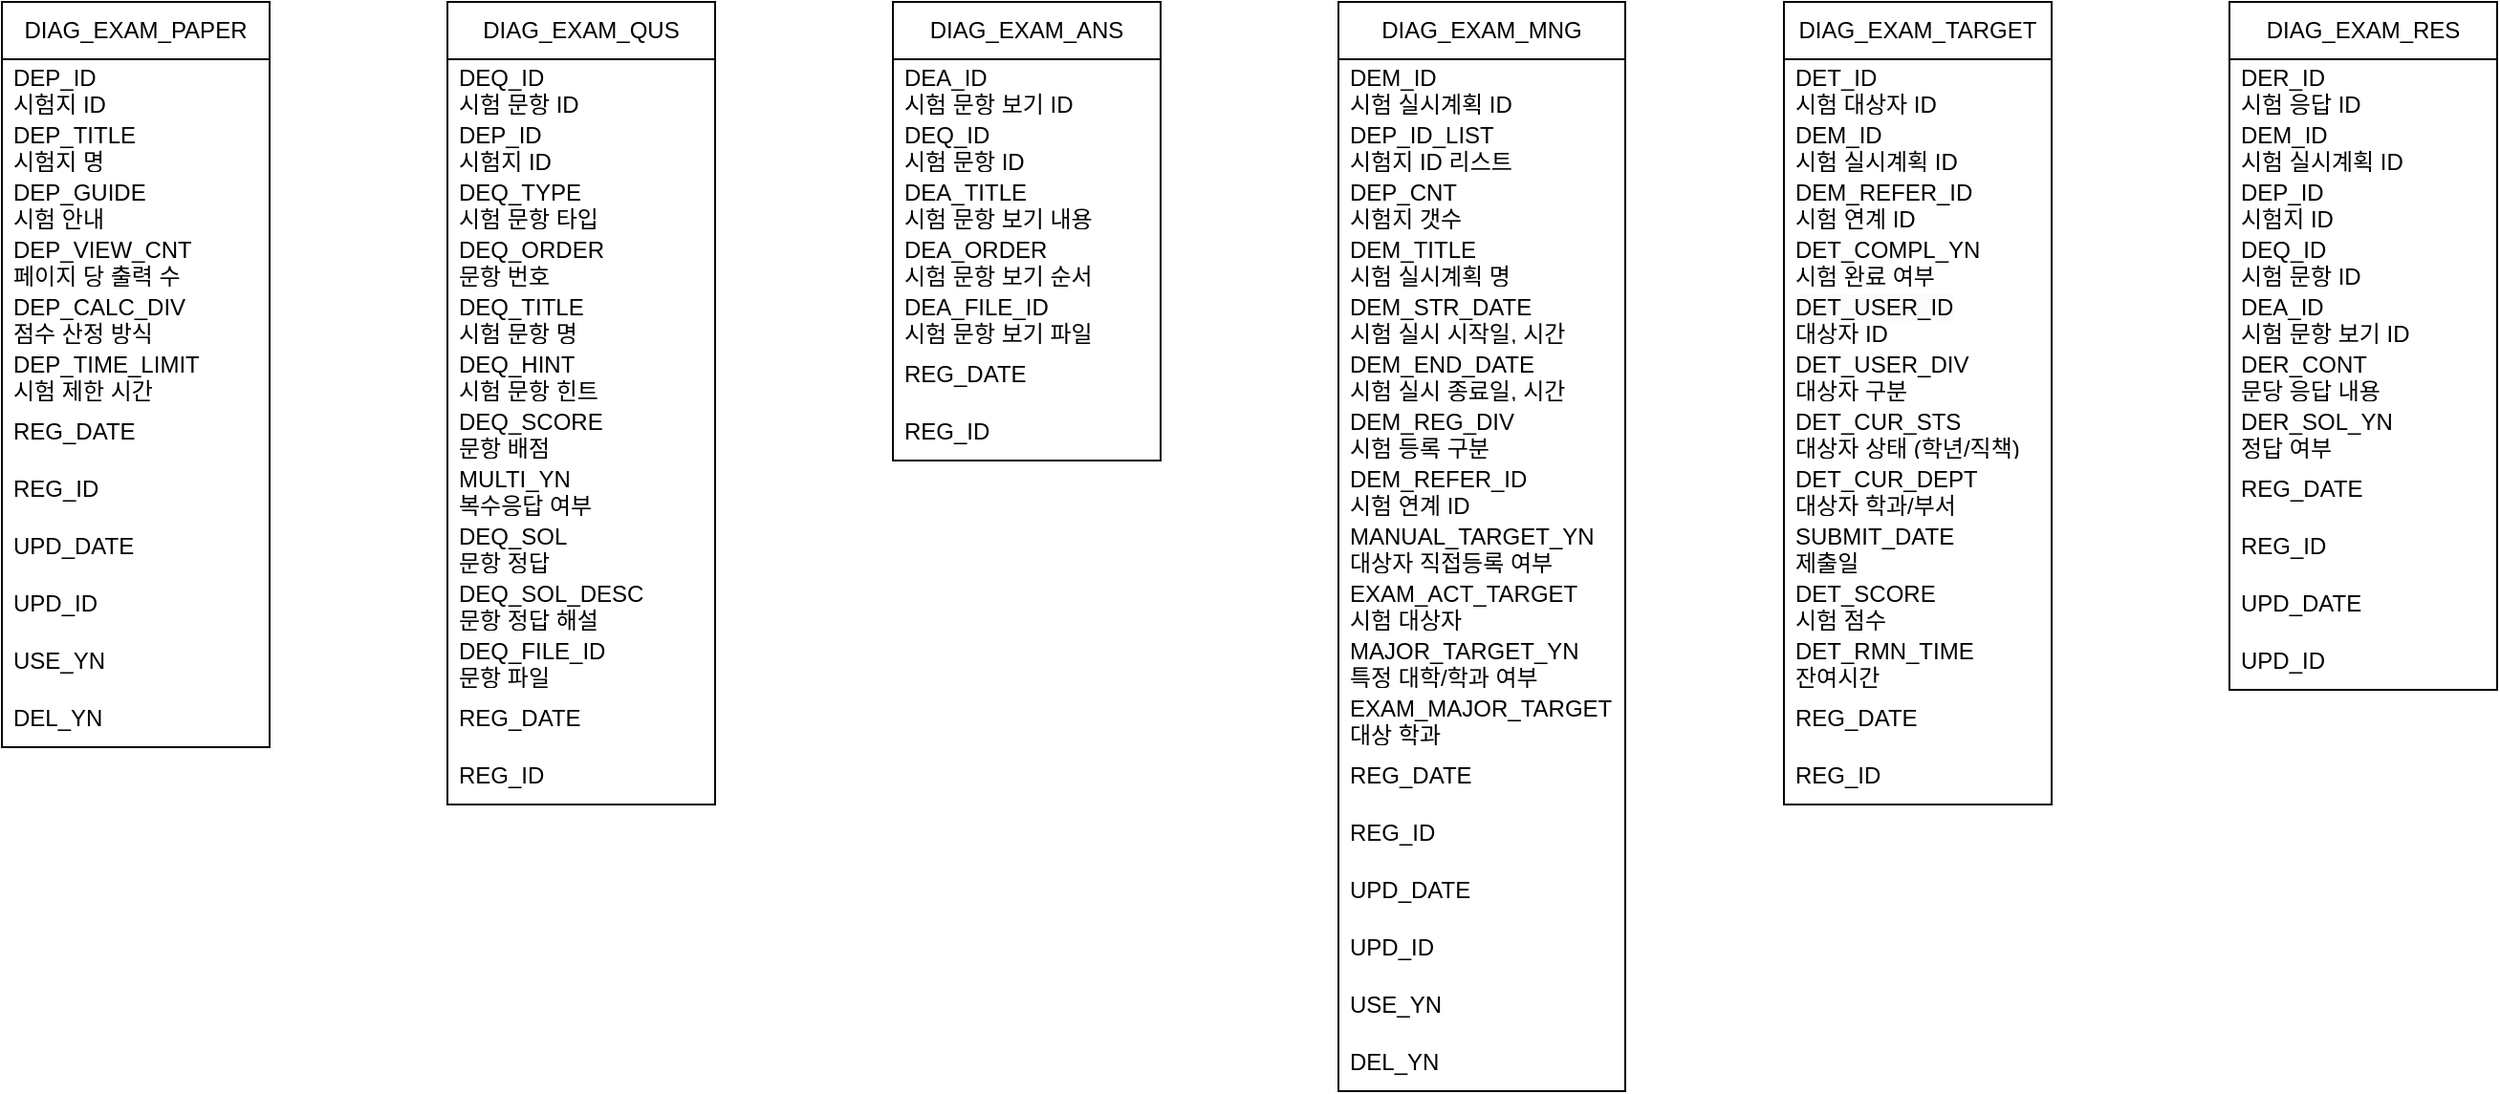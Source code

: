 <mxfile version="24.6.2" type="github">
  <diagram id="C5RBs43oDa-KdzZeNtuy" name="Page-1">
    <mxGraphModel dx="1434" dy="738" grid="1" gridSize="10" guides="1" tooltips="1" connect="1" arrows="1" fold="1" page="1" pageScale="1" pageWidth="1654" pageHeight="1169" math="0" shadow="0">
      <root>
        <mxCell id="WIyWlLk6GJQsqaUBKTNV-0" />
        <mxCell id="WIyWlLk6GJQsqaUBKTNV-1" parent="WIyWlLk6GJQsqaUBKTNV-0" />
        <mxCell id="U3-9mcuJXix0QmTqWsMh-13" value="DIAG_EXAM_PAPER" style="swimlane;fontStyle=0;childLayout=stackLayout;horizontal=1;startSize=30;horizontalStack=0;resizeParent=1;resizeParentMax=0;resizeLast=0;collapsible=1;marginBottom=0;whiteSpace=wrap;html=1;" vertex="1" parent="WIyWlLk6GJQsqaUBKTNV-1">
          <mxGeometry x="80" y="80" width="140" height="390" as="geometry">
            <mxRectangle x="80" y="80" width="160" height="30" as="alternateBounds" />
          </mxGeometry>
        </mxCell>
        <mxCell id="U3-9mcuJXix0QmTqWsMh-14" value="DEP_ID&lt;br&gt;시험지 ID" style="text;strokeColor=none;fillColor=none;align=left;verticalAlign=middle;spacingLeft=4;spacingRight=4;overflow=hidden;points=[[0,0.5],[1,0.5]];portConstraint=eastwest;rotatable=0;whiteSpace=wrap;html=1;" vertex="1" parent="U3-9mcuJXix0QmTqWsMh-13">
          <mxGeometry y="30" width="140" height="30" as="geometry" />
        </mxCell>
        <mxCell id="U3-9mcuJXix0QmTqWsMh-15" value="DEP_TITLE&lt;div&gt;시험지 명&lt;/div&gt;" style="text;strokeColor=none;fillColor=none;align=left;verticalAlign=middle;spacingLeft=4;spacingRight=4;overflow=hidden;points=[[0,0.5],[1,0.5]];portConstraint=eastwest;rotatable=0;whiteSpace=wrap;html=1;" vertex="1" parent="U3-9mcuJXix0QmTqWsMh-13">
          <mxGeometry y="60" width="140" height="30" as="geometry" />
        </mxCell>
        <mxCell id="U3-9mcuJXix0QmTqWsMh-16" value="DEP_GUIDE&lt;div&gt;시험 안내&lt;/div&gt;" style="text;strokeColor=none;fillColor=none;align=left;verticalAlign=middle;spacingLeft=4;spacingRight=4;overflow=hidden;points=[[0,0.5],[1,0.5]];portConstraint=eastwest;rotatable=0;whiteSpace=wrap;html=1;" vertex="1" parent="U3-9mcuJXix0QmTqWsMh-13">
          <mxGeometry y="90" width="140" height="30" as="geometry" />
        </mxCell>
        <mxCell id="U3-9mcuJXix0QmTqWsMh-44" value="DEP_VIEW_CNT&lt;div&gt;페이지 당 출력 수&lt;/div&gt;" style="text;strokeColor=none;fillColor=none;align=left;verticalAlign=middle;spacingLeft=4;spacingRight=4;overflow=hidden;points=[[0,0.5],[1,0.5]];portConstraint=eastwest;rotatable=0;whiteSpace=wrap;html=1;" vertex="1" parent="U3-9mcuJXix0QmTqWsMh-13">
          <mxGeometry y="120" width="140" height="30" as="geometry" />
        </mxCell>
        <mxCell id="U3-9mcuJXix0QmTqWsMh-43" value="DEP_CALC_DIV&lt;div&gt;점수 산정 방식&lt;/div&gt;" style="text;strokeColor=none;fillColor=none;align=left;verticalAlign=middle;spacingLeft=4;spacingRight=4;overflow=hidden;points=[[0,0.5],[1,0.5]];portConstraint=eastwest;rotatable=0;whiteSpace=wrap;html=1;" vertex="1" parent="U3-9mcuJXix0QmTqWsMh-13">
          <mxGeometry y="150" width="140" height="30" as="geometry" />
        </mxCell>
        <mxCell id="U3-9mcuJXix0QmTqWsMh-42" value="DEP_TIME_LIMIT&lt;br&gt;시험 제한 시간" style="text;strokeColor=none;fillColor=none;align=left;verticalAlign=middle;spacingLeft=4;spacingRight=4;overflow=hidden;points=[[0,0.5],[1,0.5]];portConstraint=eastwest;rotatable=0;whiteSpace=wrap;html=1;" vertex="1" parent="U3-9mcuJXix0QmTqWsMh-13">
          <mxGeometry y="180" width="140" height="30" as="geometry" />
        </mxCell>
        <mxCell id="U3-9mcuJXix0QmTqWsMh-63" value="REG_DATE" style="text;strokeColor=none;fillColor=none;align=left;verticalAlign=middle;spacingLeft=4;spacingRight=4;overflow=hidden;points=[[0,0.5],[1,0.5]];portConstraint=eastwest;rotatable=0;whiteSpace=wrap;html=1;" vertex="1" parent="U3-9mcuJXix0QmTqWsMh-13">
          <mxGeometry y="210" width="140" height="30" as="geometry" />
        </mxCell>
        <mxCell id="U3-9mcuJXix0QmTqWsMh-62" value="REG_ID" style="text;strokeColor=none;fillColor=none;align=left;verticalAlign=middle;spacingLeft=4;spacingRight=4;overflow=hidden;points=[[0,0.5],[1,0.5]];portConstraint=eastwest;rotatable=0;whiteSpace=wrap;html=1;" vertex="1" parent="U3-9mcuJXix0QmTqWsMh-13">
          <mxGeometry y="240" width="140" height="30" as="geometry" />
        </mxCell>
        <mxCell id="U3-9mcuJXix0QmTqWsMh-61" value="UPD_DATE" style="text;strokeColor=none;fillColor=none;align=left;verticalAlign=middle;spacingLeft=4;spacingRight=4;overflow=hidden;points=[[0,0.5],[1,0.5]];portConstraint=eastwest;rotatable=0;whiteSpace=wrap;html=1;" vertex="1" parent="U3-9mcuJXix0QmTqWsMh-13">
          <mxGeometry y="270" width="140" height="30" as="geometry" />
        </mxCell>
        <mxCell id="U3-9mcuJXix0QmTqWsMh-41" value="UPD_ID" style="text;strokeColor=none;fillColor=none;align=left;verticalAlign=middle;spacingLeft=4;spacingRight=4;overflow=hidden;points=[[0,0.5],[1,0.5]];portConstraint=eastwest;rotatable=0;whiteSpace=wrap;html=1;" vertex="1" parent="U3-9mcuJXix0QmTqWsMh-13">
          <mxGeometry y="300" width="140" height="30" as="geometry" />
        </mxCell>
        <mxCell id="U3-9mcuJXix0QmTqWsMh-65" value="USE_YN" style="text;strokeColor=none;fillColor=none;align=left;verticalAlign=middle;spacingLeft=4;spacingRight=4;overflow=hidden;points=[[0,0.5],[1,0.5]];portConstraint=eastwest;rotatable=0;whiteSpace=wrap;html=1;" vertex="1" parent="U3-9mcuJXix0QmTqWsMh-13">
          <mxGeometry y="330" width="140" height="30" as="geometry" />
        </mxCell>
        <mxCell id="U3-9mcuJXix0QmTqWsMh-64" value="DEL_YN" style="text;strokeColor=none;fillColor=none;align=left;verticalAlign=middle;spacingLeft=4;spacingRight=4;overflow=hidden;points=[[0,0.5],[1,0.5]];portConstraint=eastwest;rotatable=0;whiteSpace=wrap;html=1;" vertex="1" parent="U3-9mcuJXix0QmTqWsMh-13">
          <mxGeometry y="360" width="140" height="30" as="geometry" />
        </mxCell>
        <mxCell id="U3-9mcuJXix0QmTqWsMh-17" value="DIAG_EXAM_QUS" style="swimlane;fontStyle=0;childLayout=stackLayout;horizontal=1;startSize=30;horizontalStack=0;resizeParent=1;resizeParentMax=0;resizeLast=0;collapsible=1;marginBottom=0;whiteSpace=wrap;html=1;" vertex="1" parent="WIyWlLk6GJQsqaUBKTNV-1">
          <mxGeometry x="313" y="80" width="140" height="420" as="geometry">
            <mxRectangle x="313" y="80" width="140" height="30" as="alternateBounds" />
          </mxGeometry>
        </mxCell>
        <mxCell id="U3-9mcuJXix0QmTqWsMh-18" value="DEQ_ID&lt;div&gt;시험 문항 ID&lt;/div&gt;" style="text;strokeColor=none;fillColor=none;align=left;verticalAlign=middle;spacingLeft=4;spacingRight=4;overflow=hidden;points=[[0,0.5],[1,0.5]];portConstraint=eastwest;rotatable=0;whiteSpace=wrap;html=1;" vertex="1" parent="U3-9mcuJXix0QmTqWsMh-17">
          <mxGeometry y="30" width="140" height="30" as="geometry" />
        </mxCell>
        <mxCell id="U3-9mcuJXix0QmTqWsMh-66" value="DEP_ID&lt;br&gt;시험지 ID" style="text;strokeColor=none;fillColor=none;align=left;verticalAlign=middle;spacingLeft=4;spacingRight=4;overflow=hidden;points=[[0,0.5],[1,0.5]];portConstraint=eastwest;rotatable=0;whiteSpace=wrap;html=1;" vertex="1" parent="U3-9mcuJXix0QmTqWsMh-17">
          <mxGeometry y="60" width="140" height="30" as="geometry" />
        </mxCell>
        <mxCell id="U3-9mcuJXix0QmTqWsMh-67" value="DEQ_TYPE&lt;div&gt;시험 문항 타입&lt;/div&gt;" style="text;strokeColor=none;fillColor=none;align=left;verticalAlign=middle;spacingLeft=4;spacingRight=4;overflow=hidden;points=[[0,0.5],[1,0.5]];portConstraint=eastwest;rotatable=0;whiteSpace=wrap;html=1;" vertex="1" parent="U3-9mcuJXix0QmTqWsMh-17">
          <mxGeometry y="90" width="140" height="30" as="geometry" />
        </mxCell>
        <mxCell id="U3-9mcuJXix0QmTqWsMh-70" value="DEQ_ORDER&lt;div&gt;문항 번호&lt;/div&gt;" style="text;strokeColor=none;fillColor=none;align=left;verticalAlign=middle;spacingLeft=4;spacingRight=4;overflow=hidden;points=[[0,0.5],[1,0.5]];portConstraint=eastwest;rotatable=0;whiteSpace=wrap;html=1;" vertex="1" parent="U3-9mcuJXix0QmTqWsMh-17">
          <mxGeometry y="120" width="140" height="30" as="geometry" />
        </mxCell>
        <mxCell id="U3-9mcuJXix0QmTqWsMh-68" value="DEQ_TITLE&lt;div&gt;시험 문항 명&lt;/div&gt;" style="text;strokeColor=none;fillColor=none;align=left;verticalAlign=middle;spacingLeft=4;spacingRight=4;overflow=hidden;points=[[0,0.5],[1,0.5]];portConstraint=eastwest;rotatable=0;whiteSpace=wrap;html=1;" vertex="1" parent="U3-9mcuJXix0QmTqWsMh-17">
          <mxGeometry y="150" width="140" height="30" as="geometry" />
        </mxCell>
        <mxCell id="U3-9mcuJXix0QmTqWsMh-69" value="DEQ_HINT&lt;div&gt;시험 문항 힌트&lt;/div&gt;" style="text;strokeColor=none;fillColor=none;align=left;verticalAlign=middle;spacingLeft=4;spacingRight=4;overflow=hidden;points=[[0,0.5],[1,0.5]];portConstraint=eastwest;rotatable=0;whiteSpace=wrap;html=1;" vertex="1" parent="U3-9mcuJXix0QmTqWsMh-17">
          <mxGeometry y="180" width="140" height="30" as="geometry" />
        </mxCell>
        <mxCell id="U3-9mcuJXix0QmTqWsMh-20" value="DEQ_SCORE&lt;div&gt;문항 배점&lt;/div&gt;" style="text;strokeColor=none;fillColor=none;align=left;verticalAlign=middle;spacingLeft=4;spacingRight=4;overflow=hidden;points=[[0,0.5],[1,0.5]];portConstraint=eastwest;rotatable=0;whiteSpace=wrap;html=1;" vertex="1" parent="U3-9mcuJXix0QmTqWsMh-17">
          <mxGeometry y="210" width="140" height="30" as="geometry" />
        </mxCell>
        <mxCell id="U3-9mcuJXix0QmTqWsMh-40" value="MULTI_YN&lt;div&gt;복수응답 여부&lt;/div&gt;" style="text;strokeColor=none;fillColor=none;align=left;verticalAlign=middle;spacingLeft=4;spacingRight=4;overflow=hidden;points=[[0,0.5],[1,0.5]];portConstraint=eastwest;rotatable=0;whiteSpace=wrap;html=1;" vertex="1" parent="U3-9mcuJXix0QmTqWsMh-17">
          <mxGeometry y="240" width="140" height="30" as="geometry" />
        </mxCell>
        <mxCell id="U3-9mcuJXix0QmTqWsMh-39" value="DEQ_SOL&lt;div&gt;문항 정답&lt;/div&gt;" style="text;strokeColor=none;fillColor=none;align=left;verticalAlign=middle;spacingLeft=4;spacingRight=4;overflow=hidden;points=[[0,0.5],[1,0.5]];portConstraint=eastwest;rotatable=0;whiteSpace=wrap;html=1;" vertex="1" parent="U3-9mcuJXix0QmTqWsMh-17">
          <mxGeometry y="270" width="140" height="30" as="geometry" />
        </mxCell>
        <mxCell id="U3-9mcuJXix0QmTqWsMh-38" value="DEQ_SOL_DESC&lt;div&gt;문항 정답 해설&lt;/div&gt;" style="text;strokeColor=none;fillColor=none;align=left;verticalAlign=middle;spacingLeft=4;spacingRight=4;overflow=hidden;points=[[0,0.5],[1,0.5]];portConstraint=eastwest;rotatable=0;whiteSpace=wrap;html=1;" vertex="1" parent="U3-9mcuJXix0QmTqWsMh-17">
          <mxGeometry y="300" width="140" height="30" as="geometry" />
        </mxCell>
        <mxCell id="U3-9mcuJXix0QmTqWsMh-74" value="DEQ_FILE_ID&lt;div&gt;문항 파일&lt;/div&gt;" style="text;strokeColor=none;fillColor=none;align=left;verticalAlign=middle;spacingLeft=4;spacingRight=4;overflow=hidden;points=[[0,0.5],[1,0.5]];portConstraint=eastwest;rotatable=0;whiteSpace=wrap;html=1;" vertex="1" parent="U3-9mcuJXix0QmTqWsMh-17">
          <mxGeometry y="330" width="140" height="30" as="geometry" />
        </mxCell>
        <mxCell id="U3-9mcuJXix0QmTqWsMh-37" value="REG_DATE" style="text;strokeColor=none;fillColor=none;align=left;verticalAlign=middle;spacingLeft=4;spacingRight=4;overflow=hidden;points=[[0,0.5],[1,0.5]];portConstraint=eastwest;rotatable=0;whiteSpace=wrap;html=1;" vertex="1" parent="U3-9mcuJXix0QmTqWsMh-17">
          <mxGeometry y="360" width="140" height="30" as="geometry" />
        </mxCell>
        <mxCell id="U3-9mcuJXix0QmTqWsMh-73" value="REG_ID" style="text;strokeColor=none;fillColor=none;align=left;verticalAlign=middle;spacingLeft=4;spacingRight=4;overflow=hidden;points=[[0,0.5],[1,0.5]];portConstraint=eastwest;rotatable=0;whiteSpace=wrap;html=1;" vertex="1" parent="U3-9mcuJXix0QmTqWsMh-17">
          <mxGeometry y="390" width="140" height="30" as="geometry" />
        </mxCell>
        <mxCell id="U3-9mcuJXix0QmTqWsMh-21" value="DIAG_EXAM_ANS" style="swimlane;fontStyle=0;childLayout=stackLayout;horizontal=1;startSize=30;horizontalStack=0;resizeParent=1;resizeParentMax=0;resizeLast=0;collapsible=1;marginBottom=0;whiteSpace=wrap;html=1;" vertex="1" parent="WIyWlLk6GJQsqaUBKTNV-1">
          <mxGeometry x="546" y="80" width="140" height="240" as="geometry" />
        </mxCell>
        <mxCell id="U3-9mcuJXix0QmTqWsMh-22" value="DEA_ID&lt;br&gt;시험 문항 보기 ID" style="text;strokeColor=none;fillColor=none;align=left;verticalAlign=middle;spacingLeft=4;spacingRight=4;overflow=hidden;points=[[0,0.5],[1,0.5]];portConstraint=eastwest;rotatable=0;whiteSpace=wrap;html=1;" vertex="1" parent="U3-9mcuJXix0QmTqWsMh-21">
          <mxGeometry y="30" width="140" height="30" as="geometry" />
        </mxCell>
        <mxCell id="U3-9mcuJXix0QmTqWsMh-23" value="DEQ_ID&lt;div&gt;시험 문항 ID&lt;/div&gt;" style="text;strokeColor=none;fillColor=none;align=left;verticalAlign=middle;spacingLeft=4;spacingRight=4;overflow=hidden;points=[[0,0.5],[1,0.5]];portConstraint=eastwest;rotatable=0;whiteSpace=wrap;html=1;" vertex="1" parent="U3-9mcuJXix0QmTqWsMh-21">
          <mxGeometry y="60" width="140" height="30" as="geometry" />
        </mxCell>
        <mxCell id="U3-9mcuJXix0QmTqWsMh-24" value="DEA_TITLE&lt;div&gt;시험 문항 보기 내용&lt;/div&gt;" style="text;strokeColor=none;fillColor=none;align=left;verticalAlign=middle;spacingLeft=4;spacingRight=4;overflow=hidden;points=[[0,0.5],[1,0.5]];portConstraint=eastwest;rotatable=0;whiteSpace=wrap;html=1;" vertex="1" parent="U3-9mcuJXix0QmTqWsMh-21">
          <mxGeometry y="90" width="140" height="30" as="geometry" />
        </mxCell>
        <mxCell id="U3-9mcuJXix0QmTqWsMh-48" value="DEA_ORDER&lt;div&gt;시험 문항 보기 순서&lt;/div&gt;" style="text;strokeColor=none;fillColor=none;align=left;verticalAlign=middle;spacingLeft=4;spacingRight=4;overflow=hidden;points=[[0,0.5],[1,0.5]];portConstraint=eastwest;rotatable=0;whiteSpace=wrap;html=1;" vertex="1" parent="U3-9mcuJXix0QmTqWsMh-21">
          <mxGeometry y="120" width="140" height="30" as="geometry" />
        </mxCell>
        <mxCell id="U3-9mcuJXix0QmTqWsMh-86" value="DEA_FILE_ID&lt;br&gt;시험 문항 보기 파일" style="text;strokeColor=none;fillColor=none;align=left;verticalAlign=middle;spacingLeft=4;spacingRight=4;overflow=hidden;points=[[0,0.5],[1,0.5]];portConstraint=eastwest;rotatable=0;whiteSpace=wrap;html=1;" vertex="1" parent="U3-9mcuJXix0QmTqWsMh-21">
          <mxGeometry y="150" width="140" height="30" as="geometry" />
        </mxCell>
        <mxCell id="U3-9mcuJXix0QmTqWsMh-47" value="REG_DATE" style="text;strokeColor=none;fillColor=none;align=left;verticalAlign=middle;spacingLeft=4;spacingRight=4;overflow=hidden;points=[[0,0.5],[1,0.5]];portConstraint=eastwest;rotatable=0;whiteSpace=wrap;html=1;" vertex="1" parent="U3-9mcuJXix0QmTqWsMh-21">
          <mxGeometry y="180" width="140" height="30" as="geometry" />
        </mxCell>
        <mxCell id="U3-9mcuJXix0QmTqWsMh-46" value="REG_ID" style="text;strokeColor=none;fillColor=none;align=left;verticalAlign=middle;spacingLeft=4;spacingRight=4;overflow=hidden;points=[[0,0.5],[1,0.5]];portConstraint=eastwest;rotatable=0;whiteSpace=wrap;html=1;" vertex="1" parent="U3-9mcuJXix0QmTqWsMh-21">
          <mxGeometry y="210" width="140" height="30" as="geometry" />
        </mxCell>
        <mxCell id="U3-9mcuJXix0QmTqWsMh-25" value="DIAG_EXAM_MNG" style="swimlane;fontStyle=0;childLayout=stackLayout;horizontal=1;startSize=30;horizontalStack=0;resizeParent=1;resizeParentMax=0;resizeLast=0;collapsible=1;marginBottom=0;whiteSpace=wrap;html=1;" vertex="1" parent="WIyWlLk6GJQsqaUBKTNV-1">
          <mxGeometry x="779" y="80" width="150" height="570" as="geometry" />
        </mxCell>
        <mxCell id="U3-9mcuJXix0QmTqWsMh-26" value="DEM_ID&lt;br&gt;시험 실시계획 ID" style="text;strokeColor=none;fillColor=none;align=left;verticalAlign=middle;spacingLeft=4;spacingRight=4;overflow=hidden;points=[[0,0.5],[1,0.5]];portConstraint=eastwest;rotatable=0;whiteSpace=wrap;html=1;" vertex="1" parent="U3-9mcuJXix0QmTqWsMh-25">
          <mxGeometry y="30" width="150" height="30" as="geometry" />
        </mxCell>
        <mxCell id="U3-9mcuJXix0QmTqWsMh-27" value="DEP_ID_LIST&lt;div&gt;시험지 ID 리스트&lt;/div&gt;" style="text;strokeColor=none;fillColor=none;align=left;verticalAlign=middle;spacingLeft=4;spacingRight=4;overflow=hidden;points=[[0,0.5],[1,0.5]];portConstraint=eastwest;rotatable=0;whiteSpace=wrap;html=1;" vertex="1" parent="U3-9mcuJXix0QmTqWsMh-25">
          <mxGeometry y="60" width="150" height="30" as="geometry" />
        </mxCell>
        <mxCell id="U3-9mcuJXix0QmTqWsMh-28" value="DEP_CNT&lt;div&gt;시험지 갯수&lt;/div&gt;" style="text;strokeColor=none;fillColor=none;align=left;verticalAlign=middle;spacingLeft=4;spacingRight=4;overflow=hidden;points=[[0,0.5],[1,0.5]];portConstraint=eastwest;rotatable=0;whiteSpace=wrap;html=1;" vertex="1" parent="U3-9mcuJXix0QmTqWsMh-25">
          <mxGeometry y="90" width="150" height="30" as="geometry" />
        </mxCell>
        <mxCell id="U3-9mcuJXix0QmTqWsMh-52" value="DEM_TITLE&lt;div&gt;시험 실시계획 명&lt;/div&gt;" style="text;strokeColor=none;fillColor=none;align=left;verticalAlign=middle;spacingLeft=4;spacingRight=4;overflow=hidden;points=[[0,0.5],[1,0.5]];portConstraint=eastwest;rotatable=0;whiteSpace=wrap;html=1;" vertex="1" parent="U3-9mcuJXix0QmTqWsMh-25">
          <mxGeometry y="120" width="150" height="30" as="geometry" />
        </mxCell>
        <mxCell id="U3-9mcuJXix0QmTqWsMh-51" value="DEM_STR_DATE&lt;div&gt;시험 실시 시작일, 시간&lt;/div&gt;" style="text;strokeColor=none;fillColor=none;align=left;verticalAlign=middle;spacingLeft=4;spacingRight=4;overflow=hidden;points=[[0,0.5],[1,0.5]];portConstraint=eastwest;rotatable=0;whiteSpace=wrap;html=1;" vertex="1" parent="U3-9mcuJXix0QmTqWsMh-25">
          <mxGeometry y="150" width="150" height="30" as="geometry" />
        </mxCell>
        <mxCell id="U3-9mcuJXix0QmTqWsMh-50" value="DEM_END_DATE&lt;div&gt;시험 실시 종료일, 시간&lt;br&gt;&lt;/div&gt;" style="text;strokeColor=none;fillColor=none;align=left;verticalAlign=middle;spacingLeft=4;spacingRight=4;overflow=hidden;points=[[0,0.5],[1,0.5]];portConstraint=eastwest;rotatable=0;whiteSpace=wrap;html=1;" vertex="1" parent="U3-9mcuJXix0QmTqWsMh-25">
          <mxGeometry y="180" width="150" height="30" as="geometry" />
        </mxCell>
        <mxCell id="U3-9mcuJXix0QmTqWsMh-49" value="DEM_REG_DIV&lt;div&gt;시험 등록 구분&lt;/div&gt;" style="text;strokeColor=none;fillColor=none;align=left;verticalAlign=middle;spacingLeft=4;spacingRight=4;overflow=hidden;points=[[0,0.5],[1,0.5]];portConstraint=eastwest;rotatable=0;whiteSpace=wrap;html=1;" vertex="1" parent="U3-9mcuJXix0QmTqWsMh-25">
          <mxGeometry y="210" width="150" height="30" as="geometry" />
        </mxCell>
        <mxCell id="U3-9mcuJXix0QmTqWsMh-77" value="DEM_REFER_ID&lt;div&gt;시험 연계 ID&lt;/div&gt;" style="text;strokeColor=none;fillColor=none;align=left;verticalAlign=middle;spacingLeft=4;spacingRight=4;overflow=hidden;points=[[0,0.5],[1,0.5]];portConstraint=eastwest;rotatable=0;whiteSpace=wrap;html=1;" vertex="1" parent="U3-9mcuJXix0QmTqWsMh-25">
          <mxGeometry y="240" width="150" height="30" as="geometry" />
        </mxCell>
        <mxCell id="U3-9mcuJXix0QmTqWsMh-76" value="MANUAL_TARGET_YN&lt;div&gt;대상자 직접등록 여부&lt;/div&gt;" style="text;strokeColor=none;fillColor=none;align=left;verticalAlign=middle;spacingLeft=4;spacingRight=4;overflow=hidden;points=[[0,0.5],[1,0.5]];portConstraint=eastwest;rotatable=0;whiteSpace=wrap;html=1;" vertex="1" parent="U3-9mcuJXix0QmTqWsMh-25">
          <mxGeometry y="270" width="150" height="30" as="geometry" />
        </mxCell>
        <mxCell id="U3-9mcuJXix0QmTqWsMh-78" value="EXAM_ACT_TARGET&lt;div&gt;시험 대상자&lt;/div&gt;" style="text;strokeColor=none;fillColor=none;align=left;verticalAlign=middle;spacingLeft=4;spacingRight=4;overflow=hidden;points=[[0,0.5],[1,0.5]];portConstraint=eastwest;rotatable=0;whiteSpace=wrap;html=1;" vertex="1" parent="U3-9mcuJXix0QmTqWsMh-25">
          <mxGeometry y="300" width="150" height="30" as="geometry" />
        </mxCell>
        <mxCell id="U3-9mcuJXix0QmTqWsMh-75" value="MAJOR_TARGET_YN&lt;div&gt;특정 대학/학과 여부&lt;/div&gt;" style="text;strokeColor=none;fillColor=none;align=left;verticalAlign=middle;spacingLeft=4;spacingRight=4;overflow=hidden;points=[[0,0.5],[1,0.5]];portConstraint=eastwest;rotatable=0;whiteSpace=wrap;html=1;" vertex="1" parent="U3-9mcuJXix0QmTqWsMh-25">
          <mxGeometry y="330" width="150" height="30" as="geometry" />
        </mxCell>
        <mxCell id="U3-9mcuJXix0QmTqWsMh-79" value="EXAM_MAJOR_TARGET&lt;div&gt;대상 학과&lt;/div&gt;" style="text;strokeColor=none;fillColor=none;align=left;verticalAlign=middle;spacingLeft=4;spacingRight=4;overflow=hidden;points=[[0,0.5],[1,0.5]];portConstraint=eastwest;rotatable=0;whiteSpace=wrap;html=1;" vertex="1" parent="U3-9mcuJXix0QmTqWsMh-25">
          <mxGeometry y="360" width="150" height="30" as="geometry" />
        </mxCell>
        <mxCell id="U3-9mcuJXix0QmTqWsMh-84" value="REG_DATE" style="text;strokeColor=none;fillColor=none;align=left;verticalAlign=middle;spacingLeft=4;spacingRight=4;overflow=hidden;points=[[0,0.5],[1,0.5]];portConstraint=eastwest;rotatable=0;whiteSpace=wrap;html=1;" vertex="1" parent="U3-9mcuJXix0QmTqWsMh-25">
          <mxGeometry y="390" width="150" height="30" as="geometry" />
        </mxCell>
        <mxCell id="U3-9mcuJXix0QmTqWsMh-83" value="REG_ID" style="text;strokeColor=none;fillColor=none;align=left;verticalAlign=middle;spacingLeft=4;spacingRight=4;overflow=hidden;points=[[0,0.5],[1,0.5]];portConstraint=eastwest;rotatable=0;whiteSpace=wrap;html=1;" vertex="1" parent="U3-9mcuJXix0QmTqWsMh-25">
          <mxGeometry y="420" width="150" height="30" as="geometry" />
        </mxCell>
        <mxCell id="U3-9mcuJXix0QmTqWsMh-82" value="UPD_DATE" style="text;strokeColor=none;fillColor=none;align=left;verticalAlign=middle;spacingLeft=4;spacingRight=4;overflow=hidden;points=[[0,0.5],[1,0.5]];portConstraint=eastwest;rotatable=0;whiteSpace=wrap;html=1;" vertex="1" parent="U3-9mcuJXix0QmTqWsMh-25">
          <mxGeometry y="450" width="150" height="30" as="geometry" />
        </mxCell>
        <mxCell id="U3-9mcuJXix0QmTqWsMh-81" value="UPD_ID" style="text;strokeColor=none;fillColor=none;align=left;verticalAlign=middle;spacingLeft=4;spacingRight=4;overflow=hidden;points=[[0,0.5],[1,0.5]];portConstraint=eastwest;rotatable=0;whiteSpace=wrap;html=1;" vertex="1" parent="U3-9mcuJXix0QmTqWsMh-25">
          <mxGeometry y="480" width="150" height="30" as="geometry" />
        </mxCell>
        <mxCell id="U3-9mcuJXix0QmTqWsMh-80" value="USE_YN" style="text;strokeColor=none;fillColor=none;align=left;verticalAlign=middle;spacingLeft=4;spacingRight=4;overflow=hidden;points=[[0,0.5],[1,0.5]];portConstraint=eastwest;rotatable=0;whiteSpace=wrap;html=1;" vertex="1" parent="U3-9mcuJXix0QmTqWsMh-25">
          <mxGeometry y="510" width="150" height="30" as="geometry" />
        </mxCell>
        <mxCell id="U3-9mcuJXix0QmTqWsMh-85" value="DEL_YN" style="text;strokeColor=none;fillColor=none;align=left;verticalAlign=middle;spacingLeft=4;spacingRight=4;overflow=hidden;points=[[0,0.5],[1,0.5]];portConstraint=eastwest;rotatable=0;whiteSpace=wrap;html=1;" vertex="1" parent="U3-9mcuJXix0QmTqWsMh-25">
          <mxGeometry y="540" width="150" height="30" as="geometry" />
        </mxCell>
        <mxCell id="U3-9mcuJXix0QmTqWsMh-29" value="DIAG_EXAM_TARGET" style="swimlane;fontStyle=0;childLayout=stackLayout;horizontal=1;startSize=30;horizontalStack=0;resizeParent=1;resizeParentMax=0;resizeLast=0;collapsible=1;marginBottom=0;whiteSpace=wrap;html=1;" vertex="1" parent="WIyWlLk6GJQsqaUBKTNV-1">
          <mxGeometry x="1012" y="80" width="140" height="420" as="geometry" />
        </mxCell>
        <mxCell id="U3-9mcuJXix0QmTqWsMh-30" value="DET_ID&lt;br&gt;시험 대상자 ID" style="text;strokeColor=none;fillColor=none;align=left;verticalAlign=middle;spacingLeft=4;spacingRight=4;overflow=hidden;points=[[0,0.5],[1,0.5]];portConstraint=eastwest;rotatable=0;whiteSpace=wrap;html=1;" vertex="1" parent="U3-9mcuJXix0QmTqWsMh-29">
          <mxGeometry y="30" width="140" height="30" as="geometry" />
        </mxCell>
        <mxCell id="U3-9mcuJXix0QmTqWsMh-31" value="DEM_ID&lt;br&gt;시험 실시계획 ID" style="text;strokeColor=none;fillColor=none;align=left;verticalAlign=middle;spacingLeft=4;spacingRight=4;overflow=hidden;points=[[0,0.5],[1,0.5]];portConstraint=eastwest;rotatable=0;whiteSpace=wrap;html=1;" vertex="1" parent="U3-9mcuJXix0QmTqWsMh-29">
          <mxGeometry y="60" width="140" height="30" as="geometry" />
        </mxCell>
        <mxCell id="U3-9mcuJXix0QmTqWsMh-93" value="DEM_REFER_ID&lt;div&gt;시험 연계 ID&lt;/div&gt;" style="text;strokeColor=none;fillColor=none;align=left;verticalAlign=middle;spacingLeft=4;spacingRight=4;overflow=hidden;points=[[0,0.5],[1,0.5]];portConstraint=eastwest;rotatable=0;whiteSpace=wrap;html=1;" vertex="1" parent="U3-9mcuJXix0QmTqWsMh-29">
          <mxGeometry y="90" width="140" height="30" as="geometry" />
        </mxCell>
        <mxCell id="U3-9mcuJXix0QmTqWsMh-32" value="DET_COMPL_YN&lt;div&gt;시험 완료 여부&lt;/div&gt;" style="text;strokeColor=none;fillColor=none;align=left;verticalAlign=middle;spacingLeft=4;spacingRight=4;overflow=hidden;points=[[0,0.5],[1,0.5]];portConstraint=eastwest;rotatable=0;whiteSpace=wrap;html=1;" vertex="1" parent="U3-9mcuJXix0QmTqWsMh-29">
          <mxGeometry y="120" width="140" height="30" as="geometry" />
        </mxCell>
        <mxCell id="U3-9mcuJXix0QmTqWsMh-87" value="&lt;span style=&quot;color: rgb(0, 0, 0); font-family: Helvetica; font-size: 12px; font-style: normal; font-variant-ligatures: normal; font-variant-caps: normal; font-weight: 400; letter-spacing: normal; orphans: 2; text-align: left; text-indent: 0px; text-transform: none; widows: 2; word-spacing: 0px; -webkit-text-stroke-width: 0px; white-space: normal; background-color: rgb(251, 251, 251); text-decoration-thickness: initial; text-decoration-style: initial; text-decoration-color: initial; display: inline !important; float: none;&quot;&gt;DET_USER_ID&lt;/span&gt;&lt;div&gt;대상자 ID&lt;/div&gt;" style="text;strokeColor=none;fillColor=none;align=left;verticalAlign=middle;spacingLeft=4;spacingRight=4;overflow=hidden;points=[[0,0.5],[1,0.5]];portConstraint=eastwest;rotatable=0;whiteSpace=wrap;html=1;" vertex="1" parent="U3-9mcuJXix0QmTqWsMh-29">
          <mxGeometry y="150" width="140" height="30" as="geometry" />
        </mxCell>
        <mxCell id="U3-9mcuJXix0QmTqWsMh-56" value="DET_USER_DIV&lt;div&gt;대상자 구분&lt;/div&gt;" style="text;strokeColor=none;fillColor=none;align=left;verticalAlign=middle;spacingLeft=4;spacingRight=4;overflow=hidden;points=[[0,0.5],[1,0.5]];portConstraint=eastwest;rotatable=0;whiteSpace=wrap;html=1;" vertex="1" parent="U3-9mcuJXix0QmTqWsMh-29">
          <mxGeometry y="180" width="140" height="30" as="geometry" />
        </mxCell>
        <mxCell id="U3-9mcuJXix0QmTqWsMh-55" value="DET_CUR_STS&lt;div&gt;대상자 상태 (학년/직책)&lt;/div&gt;" style="text;strokeColor=none;fillColor=none;align=left;verticalAlign=middle;spacingLeft=4;spacingRight=4;overflow=hidden;points=[[0,0.5],[1,0.5]];portConstraint=eastwest;rotatable=0;whiteSpace=wrap;html=1;" vertex="1" parent="U3-9mcuJXix0QmTqWsMh-29">
          <mxGeometry y="210" width="140" height="30" as="geometry" />
        </mxCell>
        <mxCell id="U3-9mcuJXix0QmTqWsMh-53" value="DET_CUR_DEPT&lt;div&gt;대상자 학과/부서&lt;/div&gt;" style="text;strokeColor=none;fillColor=none;align=left;verticalAlign=middle;spacingLeft=4;spacingRight=4;overflow=hidden;points=[[0,0.5],[1,0.5]];portConstraint=eastwest;rotatable=0;whiteSpace=wrap;html=1;" vertex="1" parent="U3-9mcuJXix0QmTqWsMh-29">
          <mxGeometry y="240" width="140" height="30" as="geometry" />
        </mxCell>
        <mxCell id="U3-9mcuJXix0QmTqWsMh-90" value="SUBMIT_DATE&lt;div&gt;제출일&lt;/div&gt;" style="text;strokeColor=none;fillColor=none;align=left;verticalAlign=middle;spacingLeft=4;spacingRight=4;overflow=hidden;points=[[0,0.5],[1,0.5]];portConstraint=eastwest;rotatable=0;whiteSpace=wrap;html=1;" vertex="1" parent="U3-9mcuJXix0QmTqWsMh-29">
          <mxGeometry y="270" width="140" height="30" as="geometry" />
        </mxCell>
        <mxCell id="U3-9mcuJXix0QmTqWsMh-91" value="DET_SCORE&lt;br&gt;시험 점수" style="text;strokeColor=none;fillColor=none;align=left;verticalAlign=middle;spacingLeft=4;spacingRight=4;overflow=hidden;points=[[0,0.5],[1,0.5]];portConstraint=eastwest;rotatable=0;whiteSpace=wrap;html=1;" vertex="1" parent="U3-9mcuJXix0QmTqWsMh-29">
          <mxGeometry y="300" width="140" height="30" as="geometry" />
        </mxCell>
        <mxCell id="U3-9mcuJXix0QmTqWsMh-92" value="DET_RMN_TIME&lt;br&gt;잔여시간" style="text;strokeColor=none;fillColor=none;align=left;verticalAlign=middle;spacingLeft=4;spacingRight=4;overflow=hidden;points=[[0,0.5],[1,0.5]];portConstraint=eastwest;rotatable=0;whiteSpace=wrap;html=1;" vertex="1" parent="U3-9mcuJXix0QmTqWsMh-29">
          <mxGeometry y="330" width="140" height="30" as="geometry" />
        </mxCell>
        <mxCell id="U3-9mcuJXix0QmTqWsMh-89" value="REG_DATE" style="text;strokeColor=none;fillColor=none;align=left;verticalAlign=middle;spacingLeft=4;spacingRight=4;overflow=hidden;points=[[0,0.5],[1,0.5]];portConstraint=eastwest;rotatable=0;whiteSpace=wrap;html=1;" vertex="1" parent="U3-9mcuJXix0QmTqWsMh-29">
          <mxGeometry y="360" width="140" height="30" as="geometry" />
        </mxCell>
        <mxCell id="U3-9mcuJXix0QmTqWsMh-88" value="REG_ID" style="text;strokeColor=none;fillColor=none;align=left;verticalAlign=middle;spacingLeft=4;spacingRight=4;overflow=hidden;points=[[0,0.5],[1,0.5]];portConstraint=eastwest;rotatable=0;whiteSpace=wrap;html=1;" vertex="1" parent="U3-9mcuJXix0QmTqWsMh-29">
          <mxGeometry y="390" width="140" height="30" as="geometry" />
        </mxCell>
        <mxCell id="U3-9mcuJXix0QmTqWsMh-33" value="DIAG_EXAM_RES" style="swimlane;fontStyle=0;childLayout=stackLayout;horizontal=1;startSize=30;horizontalStack=0;resizeParent=1;resizeParentMax=0;resizeLast=0;collapsible=1;marginBottom=0;whiteSpace=wrap;html=1;" vertex="1" parent="WIyWlLk6GJQsqaUBKTNV-1">
          <mxGeometry x="1245" y="80" width="140" height="360" as="geometry" />
        </mxCell>
        <mxCell id="U3-9mcuJXix0QmTqWsMh-34" value="DER_ID&lt;br&gt;시험 응답 ID" style="text;strokeColor=none;fillColor=none;align=left;verticalAlign=middle;spacingLeft=4;spacingRight=4;overflow=hidden;points=[[0,0.5],[1,0.5]];portConstraint=eastwest;rotatable=0;whiteSpace=wrap;html=1;" vertex="1" parent="U3-9mcuJXix0QmTqWsMh-33">
          <mxGeometry y="30" width="140" height="30" as="geometry" />
        </mxCell>
        <mxCell id="U3-9mcuJXix0QmTqWsMh-35" value="DEM_ID&lt;br&gt;시험 실시계획 ID" style="text;strokeColor=none;fillColor=none;align=left;verticalAlign=middle;spacingLeft=4;spacingRight=4;overflow=hidden;points=[[0,0.5],[1,0.5]];portConstraint=eastwest;rotatable=0;whiteSpace=wrap;html=1;" vertex="1" parent="U3-9mcuJXix0QmTqWsMh-33">
          <mxGeometry y="60" width="140" height="30" as="geometry" />
        </mxCell>
        <mxCell id="U3-9mcuJXix0QmTqWsMh-36" value="DEP_ID&lt;br&gt;시험지 ID" style="text;strokeColor=none;fillColor=none;align=left;verticalAlign=middle;spacingLeft=4;spacingRight=4;overflow=hidden;points=[[0,0.5],[1,0.5]];portConstraint=eastwest;rotatable=0;whiteSpace=wrap;html=1;" vertex="1" parent="U3-9mcuJXix0QmTqWsMh-33">
          <mxGeometry y="90" width="140" height="30" as="geometry" />
        </mxCell>
        <mxCell id="U3-9mcuJXix0QmTqWsMh-60" value="DEQ_ID&lt;div&gt;시험 문항 ID&lt;/div&gt;" style="text;strokeColor=none;fillColor=none;align=left;verticalAlign=middle;spacingLeft=4;spacingRight=4;overflow=hidden;points=[[0,0.5],[1,0.5]];portConstraint=eastwest;rotatable=0;whiteSpace=wrap;html=1;" vertex="1" parent="U3-9mcuJXix0QmTqWsMh-33">
          <mxGeometry y="120" width="140" height="30" as="geometry" />
        </mxCell>
        <mxCell id="U3-9mcuJXix0QmTqWsMh-59" value="DEA_ID&lt;br&gt;시험 문항 보기 ID" style="text;strokeColor=none;fillColor=none;align=left;verticalAlign=middle;spacingLeft=4;spacingRight=4;overflow=hidden;points=[[0,0.5],[1,0.5]];portConstraint=eastwest;rotatable=0;whiteSpace=wrap;html=1;" vertex="1" parent="U3-9mcuJXix0QmTqWsMh-33">
          <mxGeometry y="150" width="140" height="30" as="geometry" />
        </mxCell>
        <mxCell id="U3-9mcuJXix0QmTqWsMh-58" value="DER_CONT&lt;div&gt;문당 응답 내용&lt;/div&gt;" style="text;strokeColor=none;fillColor=none;align=left;verticalAlign=middle;spacingLeft=4;spacingRight=4;overflow=hidden;points=[[0,0.5],[1,0.5]];portConstraint=eastwest;rotatable=0;whiteSpace=wrap;html=1;" vertex="1" parent="U3-9mcuJXix0QmTqWsMh-33">
          <mxGeometry y="180" width="140" height="30" as="geometry" />
        </mxCell>
        <mxCell id="U3-9mcuJXix0QmTqWsMh-57" value="DER_SOL_YN&lt;div&gt;정답 여부&lt;/div&gt;" style="text;strokeColor=none;fillColor=none;align=left;verticalAlign=middle;spacingLeft=4;spacingRight=4;overflow=hidden;points=[[0,0.5],[1,0.5]];portConstraint=eastwest;rotatable=0;whiteSpace=wrap;html=1;" vertex="1" parent="U3-9mcuJXix0QmTqWsMh-33">
          <mxGeometry y="210" width="140" height="30" as="geometry" />
        </mxCell>
        <mxCell id="U3-9mcuJXix0QmTqWsMh-97" value="REG_DATE" style="text;strokeColor=none;fillColor=none;align=left;verticalAlign=middle;spacingLeft=4;spacingRight=4;overflow=hidden;points=[[0,0.5],[1,0.5]];portConstraint=eastwest;rotatable=0;whiteSpace=wrap;html=1;" vertex="1" parent="U3-9mcuJXix0QmTqWsMh-33">
          <mxGeometry y="240" width="140" height="30" as="geometry" />
        </mxCell>
        <mxCell id="U3-9mcuJXix0QmTqWsMh-96" value="REG_ID" style="text;strokeColor=none;fillColor=none;align=left;verticalAlign=middle;spacingLeft=4;spacingRight=4;overflow=hidden;points=[[0,0.5],[1,0.5]];portConstraint=eastwest;rotatable=0;whiteSpace=wrap;html=1;" vertex="1" parent="U3-9mcuJXix0QmTqWsMh-33">
          <mxGeometry y="270" width="140" height="30" as="geometry" />
        </mxCell>
        <mxCell id="U3-9mcuJXix0QmTqWsMh-95" value="UPD_DATE" style="text;strokeColor=none;fillColor=none;align=left;verticalAlign=middle;spacingLeft=4;spacingRight=4;overflow=hidden;points=[[0,0.5],[1,0.5]];portConstraint=eastwest;rotatable=0;whiteSpace=wrap;html=1;" vertex="1" parent="U3-9mcuJXix0QmTqWsMh-33">
          <mxGeometry y="300" width="140" height="30" as="geometry" />
        </mxCell>
        <mxCell id="U3-9mcuJXix0QmTqWsMh-94" value="UPD_ID" style="text;strokeColor=none;fillColor=none;align=left;verticalAlign=middle;spacingLeft=4;spacingRight=4;overflow=hidden;points=[[0,0.5],[1,0.5]];portConstraint=eastwest;rotatable=0;whiteSpace=wrap;html=1;" vertex="1" parent="U3-9mcuJXix0QmTqWsMh-33">
          <mxGeometry y="330" width="140" height="30" as="geometry" />
        </mxCell>
      </root>
    </mxGraphModel>
  </diagram>
</mxfile>
